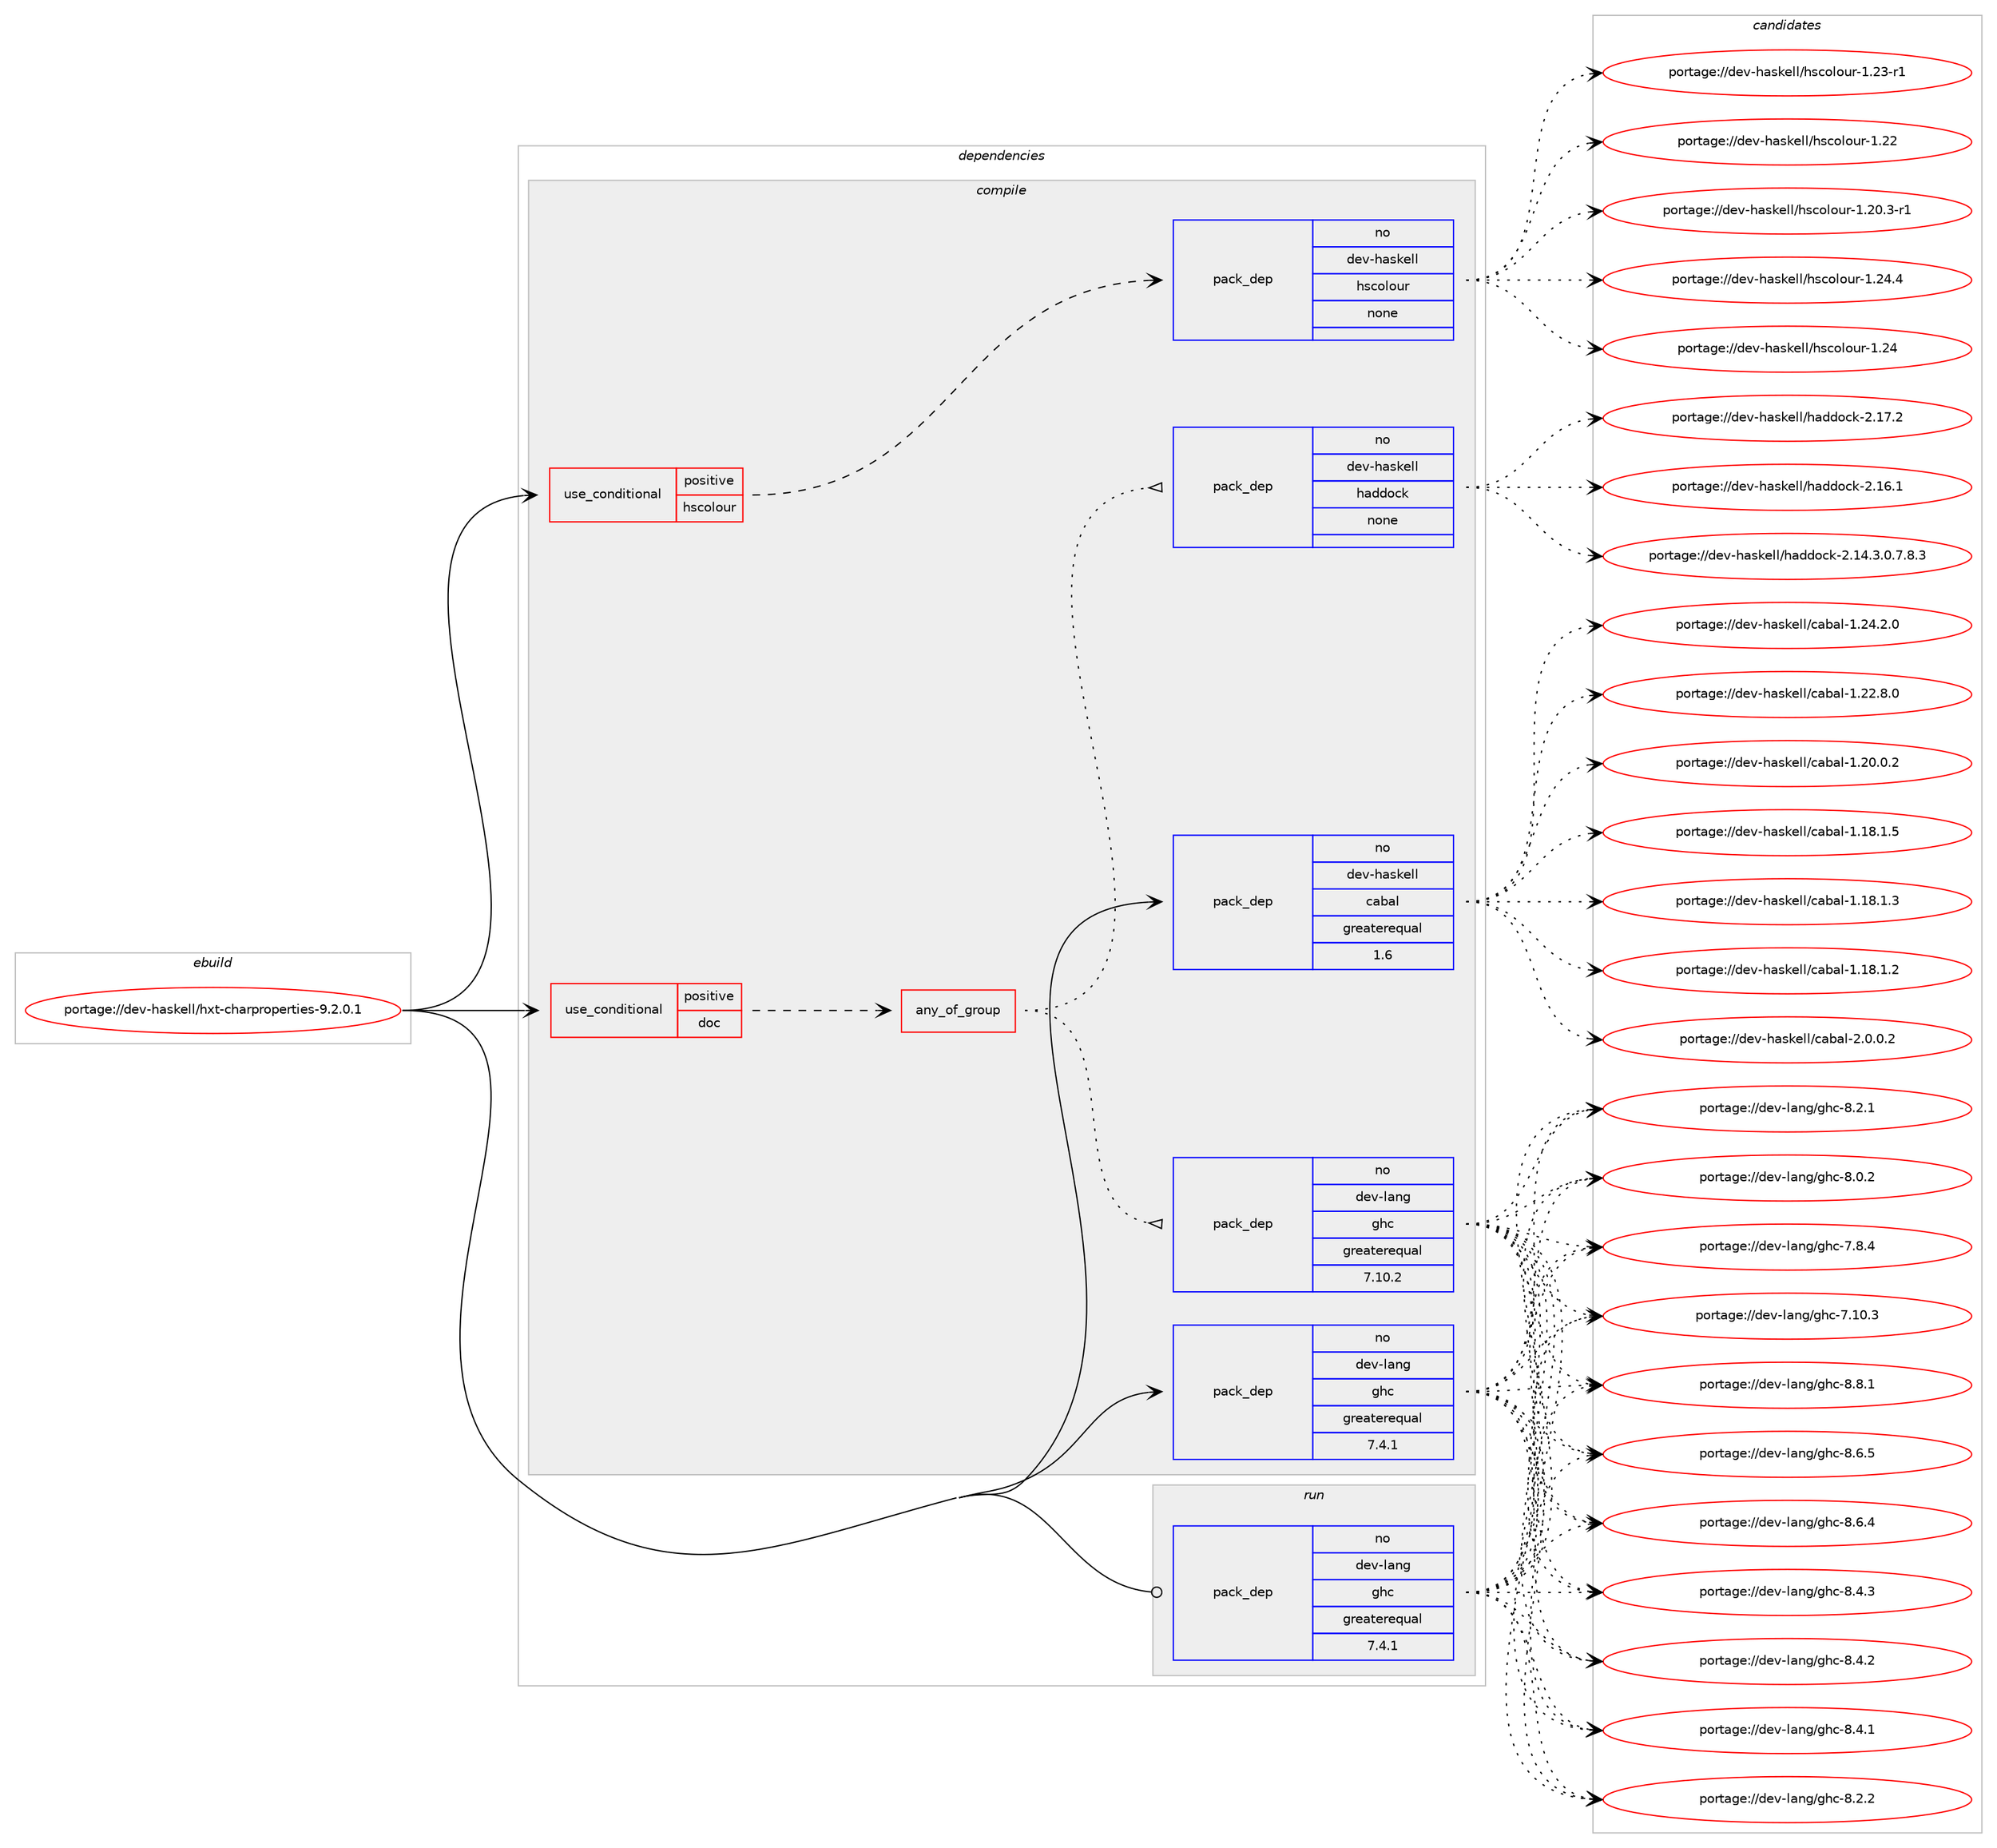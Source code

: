 digraph prolog {

# *************
# Graph options
# *************

newrank=true;
concentrate=true;
compound=true;
graph [rankdir=LR,fontname=Helvetica,fontsize=10,ranksep=1.5];#, ranksep=2.5, nodesep=0.2];
edge  [arrowhead=vee];
node  [fontname=Helvetica,fontsize=10];

# **********
# The ebuild
# **********

subgraph cluster_leftcol {
color=gray;
rank=same;
label=<<i>ebuild</i>>;
id [label="portage://dev-haskell/hxt-charproperties-9.2.0.1", color=red, width=4, href="../dev-haskell/hxt-charproperties-9.2.0.1.svg"];
}

# ****************
# The dependencies
# ****************

subgraph cluster_midcol {
color=gray;
label=<<i>dependencies</i>>;
subgraph cluster_compile {
fillcolor="#eeeeee";
style=filled;
label=<<i>compile</i>>;
subgraph cond133130 {
dependency555670 [label=<<TABLE BORDER="0" CELLBORDER="1" CELLSPACING="0" CELLPADDING="4"><TR><TD ROWSPAN="3" CELLPADDING="10">use_conditional</TD></TR><TR><TD>positive</TD></TR><TR><TD>doc</TD></TR></TABLE>>, shape=none, color=red];
subgraph any6187 {
dependency555671 [label=<<TABLE BORDER="0" CELLBORDER="1" CELLSPACING="0" CELLPADDING="4"><TR><TD CELLPADDING="10">any_of_group</TD></TR></TABLE>>, shape=none, color=red];subgraph pack416116 {
dependency555672 [label=<<TABLE BORDER="0" CELLBORDER="1" CELLSPACING="0" CELLPADDING="4" WIDTH="220"><TR><TD ROWSPAN="6" CELLPADDING="30">pack_dep</TD></TR><TR><TD WIDTH="110">no</TD></TR><TR><TD>dev-haskell</TD></TR><TR><TD>haddock</TD></TR><TR><TD>none</TD></TR><TR><TD></TD></TR></TABLE>>, shape=none, color=blue];
}
dependency555671:e -> dependency555672:w [weight=20,style="dotted",arrowhead="oinv"];
subgraph pack416117 {
dependency555673 [label=<<TABLE BORDER="0" CELLBORDER="1" CELLSPACING="0" CELLPADDING="4" WIDTH="220"><TR><TD ROWSPAN="6" CELLPADDING="30">pack_dep</TD></TR><TR><TD WIDTH="110">no</TD></TR><TR><TD>dev-lang</TD></TR><TR><TD>ghc</TD></TR><TR><TD>greaterequal</TD></TR><TR><TD>7.10.2</TD></TR></TABLE>>, shape=none, color=blue];
}
dependency555671:e -> dependency555673:w [weight=20,style="dotted",arrowhead="oinv"];
}
dependency555670:e -> dependency555671:w [weight=20,style="dashed",arrowhead="vee"];
}
id:e -> dependency555670:w [weight=20,style="solid",arrowhead="vee"];
subgraph cond133131 {
dependency555674 [label=<<TABLE BORDER="0" CELLBORDER="1" CELLSPACING="0" CELLPADDING="4"><TR><TD ROWSPAN="3" CELLPADDING="10">use_conditional</TD></TR><TR><TD>positive</TD></TR><TR><TD>hscolour</TD></TR></TABLE>>, shape=none, color=red];
subgraph pack416118 {
dependency555675 [label=<<TABLE BORDER="0" CELLBORDER="1" CELLSPACING="0" CELLPADDING="4" WIDTH="220"><TR><TD ROWSPAN="6" CELLPADDING="30">pack_dep</TD></TR><TR><TD WIDTH="110">no</TD></TR><TR><TD>dev-haskell</TD></TR><TR><TD>hscolour</TD></TR><TR><TD>none</TD></TR><TR><TD></TD></TR></TABLE>>, shape=none, color=blue];
}
dependency555674:e -> dependency555675:w [weight=20,style="dashed",arrowhead="vee"];
}
id:e -> dependency555674:w [weight=20,style="solid",arrowhead="vee"];
subgraph pack416119 {
dependency555676 [label=<<TABLE BORDER="0" CELLBORDER="1" CELLSPACING="0" CELLPADDING="4" WIDTH="220"><TR><TD ROWSPAN="6" CELLPADDING="30">pack_dep</TD></TR><TR><TD WIDTH="110">no</TD></TR><TR><TD>dev-haskell</TD></TR><TR><TD>cabal</TD></TR><TR><TD>greaterequal</TD></TR><TR><TD>1.6</TD></TR></TABLE>>, shape=none, color=blue];
}
id:e -> dependency555676:w [weight=20,style="solid",arrowhead="vee"];
subgraph pack416120 {
dependency555677 [label=<<TABLE BORDER="0" CELLBORDER="1" CELLSPACING="0" CELLPADDING="4" WIDTH="220"><TR><TD ROWSPAN="6" CELLPADDING="30">pack_dep</TD></TR><TR><TD WIDTH="110">no</TD></TR><TR><TD>dev-lang</TD></TR><TR><TD>ghc</TD></TR><TR><TD>greaterequal</TD></TR><TR><TD>7.4.1</TD></TR></TABLE>>, shape=none, color=blue];
}
id:e -> dependency555677:w [weight=20,style="solid",arrowhead="vee"];
}
subgraph cluster_compileandrun {
fillcolor="#eeeeee";
style=filled;
label=<<i>compile and run</i>>;
}
subgraph cluster_run {
fillcolor="#eeeeee";
style=filled;
label=<<i>run</i>>;
subgraph pack416121 {
dependency555678 [label=<<TABLE BORDER="0" CELLBORDER="1" CELLSPACING="0" CELLPADDING="4" WIDTH="220"><TR><TD ROWSPAN="6" CELLPADDING="30">pack_dep</TD></TR><TR><TD WIDTH="110">no</TD></TR><TR><TD>dev-lang</TD></TR><TR><TD>ghc</TD></TR><TR><TD>greaterequal</TD></TR><TR><TD>7.4.1</TD></TR></TABLE>>, shape=none, color=blue];
}
id:e -> dependency555678:w [weight=20,style="solid",arrowhead="odot"];
}
}

# **************
# The candidates
# **************

subgraph cluster_choices {
rank=same;
color=gray;
label=<<i>candidates</i>>;

subgraph choice416116 {
color=black;
nodesep=1;
choice100101118451049711510710110810847104971001001119910745504649554650 [label="portage://dev-haskell/haddock-2.17.2", color=red, width=4,href="../dev-haskell/haddock-2.17.2.svg"];
choice100101118451049711510710110810847104971001001119910745504649544649 [label="portage://dev-haskell/haddock-2.16.1", color=red, width=4,href="../dev-haskell/haddock-2.16.1.svg"];
choice1001011184510497115107101108108471049710010011199107455046495246514648465546564651 [label="portage://dev-haskell/haddock-2.14.3.0.7.8.3", color=red, width=4,href="../dev-haskell/haddock-2.14.3.0.7.8.3.svg"];
dependency555672:e -> choice100101118451049711510710110810847104971001001119910745504649554650:w [style=dotted,weight="100"];
dependency555672:e -> choice100101118451049711510710110810847104971001001119910745504649544649:w [style=dotted,weight="100"];
dependency555672:e -> choice1001011184510497115107101108108471049710010011199107455046495246514648465546564651:w [style=dotted,weight="100"];
}
subgraph choice416117 {
color=black;
nodesep=1;
choice10010111845108971101034710310499455646564649 [label="portage://dev-lang/ghc-8.8.1", color=red, width=4,href="../dev-lang/ghc-8.8.1.svg"];
choice10010111845108971101034710310499455646544653 [label="portage://dev-lang/ghc-8.6.5", color=red, width=4,href="../dev-lang/ghc-8.6.5.svg"];
choice10010111845108971101034710310499455646544652 [label="portage://dev-lang/ghc-8.6.4", color=red, width=4,href="../dev-lang/ghc-8.6.4.svg"];
choice10010111845108971101034710310499455646524651 [label="portage://dev-lang/ghc-8.4.3", color=red, width=4,href="../dev-lang/ghc-8.4.3.svg"];
choice10010111845108971101034710310499455646524650 [label="portage://dev-lang/ghc-8.4.2", color=red, width=4,href="../dev-lang/ghc-8.4.2.svg"];
choice10010111845108971101034710310499455646524649 [label="portage://dev-lang/ghc-8.4.1", color=red, width=4,href="../dev-lang/ghc-8.4.1.svg"];
choice10010111845108971101034710310499455646504650 [label="portage://dev-lang/ghc-8.2.2", color=red, width=4,href="../dev-lang/ghc-8.2.2.svg"];
choice10010111845108971101034710310499455646504649 [label="portage://dev-lang/ghc-8.2.1", color=red, width=4,href="../dev-lang/ghc-8.2.1.svg"];
choice10010111845108971101034710310499455646484650 [label="portage://dev-lang/ghc-8.0.2", color=red, width=4,href="../dev-lang/ghc-8.0.2.svg"];
choice10010111845108971101034710310499455546564652 [label="portage://dev-lang/ghc-7.8.4", color=red, width=4,href="../dev-lang/ghc-7.8.4.svg"];
choice1001011184510897110103471031049945554649484651 [label="portage://dev-lang/ghc-7.10.3", color=red, width=4,href="../dev-lang/ghc-7.10.3.svg"];
dependency555673:e -> choice10010111845108971101034710310499455646564649:w [style=dotted,weight="100"];
dependency555673:e -> choice10010111845108971101034710310499455646544653:w [style=dotted,weight="100"];
dependency555673:e -> choice10010111845108971101034710310499455646544652:w [style=dotted,weight="100"];
dependency555673:e -> choice10010111845108971101034710310499455646524651:w [style=dotted,weight="100"];
dependency555673:e -> choice10010111845108971101034710310499455646524650:w [style=dotted,weight="100"];
dependency555673:e -> choice10010111845108971101034710310499455646524649:w [style=dotted,weight="100"];
dependency555673:e -> choice10010111845108971101034710310499455646504650:w [style=dotted,weight="100"];
dependency555673:e -> choice10010111845108971101034710310499455646504649:w [style=dotted,weight="100"];
dependency555673:e -> choice10010111845108971101034710310499455646484650:w [style=dotted,weight="100"];
dependency555673:e -> choice10010111845108971101034710310499455546564652:w [style=dotted,weight="100"];
dependency555673:e -> choice1001011184510897110103471031049945554649484651:w [style=dotted,weight="100"];
}
subgraph choice416118 {
color=black;
nodesep=1;
choice1001011184510497115107101108108471041159911110811111711445494650524652 [label="portage://dev-haskell/hscolour-1.24.4", color=red, width=4,href="../dev-haskell/hscolour-1.24.4.svg"];
choice100101118451049711510710110810847104115991111081111171144549465052 [label="portage://dev-haskell/hscolour-1.24", color=red, width=4,href="../dev-haskell/hscolour-1.24.svg"];
choice1001011184510497115107101108108471041159911110811111711445494650514511449 [label="portage://dev-haskell/hscolour-1.23-r1", color=red, width=4,href="../dev-haskell/hscolour-1.23-r1.svg"];
choice100101118451049711510710110810847104115991111081111171144549465050 [label="portage://dev-haskell/hscolour-1.22", color=red, width=4,href="../dev-haskell/hscolour-1.22.svg"];
choice10010111845104971151071011081084710411599111108111117114454946504846514511449 [label="portage://dev-haskell/hscolour-1.20.3-r1", color=red, width=4,href="../dev-haskell/hscolour-1.20.3-r1.svg"];
dependency555675:e -> choice1001011184510497115107101108108471041159911110811111711445494650524652:w [style=dotted,weight="100"];
dependency555675:e -> choice100101118451049711510710110810847104115991111081111171144549465052:w [style=dotted,weight="100"];
dependency555675:e -> choice1001011184510497115107101108108471041159911110811111711445494650514511449:w [style=dotted,weight="100"];
dependency555675:e -> choice100101118451049711510710110810847104115991111081111171144549465050:w [style=dotted,weight="100"];
dependency555675:e -> choice10010111845104971151071011081084710411599111108111117114454946504846514511449:w [style=dotted,weight="100"];
}
subgraph choice416119 {
color=black;
nodesep=1;
choice100101118451049711510710110810847999798971084550464846484650 [label="portage://dev-haskell/cabal-2.0.0.2", color=red, width=4,href="../dev-haskell/cabal-2.0.0.2.svg"];
choice10010111845104971151071011081084799979897108454946505246504648 [label="portage://dev-haskell/cabal-1.24.2.0", color=red, width=4,href="../dev-haskell/cabal-1.24.2.0.svg"];
choice10010111845104971151071011081084799979897108454946505046564648 [label="portage://dev-haskell/cabal-1.22.8.0", color=red, width=4,href="../dev-haskell/cabal-1.22.8.0.svg"];
choice10010111845104971151071011081084799979897108454946504846484650 [label="portage://dev-haskell/cabal-1.20.0.2", color=red, width=4,href="../dev-haskell/cabal-1.20.0.2.svg"];
choice10010111845104971151071011081084799979897108454946495646494653 [label="portage://dev-haskell/cabal-1.18.1.5", color=red, width=4,href="../dev-haskell/cabal-1.18.1.5.svg"];
choice10010111845104971151071011081084799979897108454946495646494651 [label="portage://dev-haskell/cabal-1.18.1.3", color=red, width=4,href="../dev-haskell/cabal-1.18.1.3.svg"];
choice10010111845104971151071011081084799979897108454946495646494650 [label="portage://dev-haskell/cabal-1.18.1.2", color=red, width=4,href="../dev-haskell/cabal-1.18.1.2.svg"];
dependency555676:e -> choice100101118451049711510710110810847999798971084550464846484650:w [style=dotted,weight="100"];
dependency555676:e -> choice10010111845104971151071011081084799979897108454946505246504648:w [style=dotted,weight="100"];
dependency555676:e -> choice10010111845104971151071011081084799979897108454946505046564648:w [style=dotted,weight="100"];
dependency555676:e -> choice10010111845104971151071011081084799979897108454946504846484650:w [style=dotted,weight="100"];
dependency555676:e -> choice10010111845104971151071011081084799979897108454946495646494653:w [style=dotted,weight="100"];
dependency555676:e -> choice10010111845104971151071011081084799979897108454946495646494651:w [style=dotted,weight="100"];
dependency555676:e -> choice10010111845104971151071011081084799979897108454946495646494650:w [style=dotted,weight="100"];
}
subgraph choice416120 {
color=black;
nodesep=1;
choice10010111845108971101034710310499455646564649 [label="portage://dev-lang/ghc-8.8.1", color=red, width=4,href="../dev-lang/ghc-8.8.1.svg"];
choice10010111845108971101034710310499455646544653 [label="portage://dev-lang/ghc-8.6.5", color=red, width=4,href="../dev-lang/ghc-8.6.5.svg"];
choice10010111845108971101034710310499455646544652 [label="portage://dev-lang/ghc-8.6.4", color=red, width=4,href="../dev-lang/ghc-8.6.4.svg"];
choice10010111845108971101034710310499455646524651 [label="portage://dev-lang/ghc-8.4.3", color=red, width=4,href="../dev-lang/ghc-8.4.3.svg"];
choice10010111845108971101034710310499455646524650 [label="portage://dev-lang/ghc-8.4.2", color=red, width=4,href="../dev-lang/ghc-8.4.2.svg"];
choice10010111845108971101034710310499455646524649 [label="portage://dev-lang/ghc-8.4.1", color=red, width=4,href="../dev-lang/ghc-8.4.1.svg"];
choice10010111845108971101034710310499455646504650 [label="portage://dev-lang/ghc-8.2.2", color=red, width=4,href="../dev-lang/ghc-8.2.2.svg"];
choice10010111845108971101034710310499455646504649 [label="portage://dev-lang/ghc-8.2.1", color=red, width=4,href="../dev-lang/ghc-8.2.1.svg"];
choice10010111845108971101034710310499455646484650 [label="portage://dev-lang/ghc-8.0.2", color=red, width=4,href="../dev-lang/ghc-8.0.2.svg"];
choice10010111845108971101034710310499455546564652 [label="portage://dev-lang/ghc-7.8.4", color=red, width=4,href="../dev-lang/ghc-7.8.4.svg"];
choice1001011184510897110103471031049945554649484651 [label="portage://dev-lang/ghc-7.10.3", color=red, width=4,href="../dev-lang/ghc-7.10.3.svg"];
dependency555677:e -> choice10010111845108971101034710310499455646564649:w [style=dotted,weight="100"];
dependency555677:e -> choice10010111845108971101034710310499455646544653:w [style=dotted,weight="100"];
dependency555677:e -> choice10010111845108971101034710310499455646544652:w [style=dotted,weight="100"];
dependency555677:e -> choice10010111845108971101034710310499455646524651:w [style=dotted,weight="100"];
dependency555677:e -> choice10010111845108971101034710310499455646524650:w [style=dotted,weight="100"];
dependency555677:e -> choice10010111845108971101034710310499455646524649:w [style=dotted,weight="100"];
dependency555677:e -> choice10010111845108971101034710310499455646504650:w [style=dotted,weight="100"];
dependency555677:e -> choice10010111845108971101034710310499455646504649:w [style=dotted,weight="100"];
dependency555677:e -> choice10010111845108971101034710310499455646484650:w [style=dotted,weight="100"];
dependency555677:e -> choice10010111845108971101034710310499455546564652:w [style=dotted,weight="100"];
dependency555677:e -> choice1001011184510897110103471031049945554649484651:w [style=dotted,weight="100"];
}
subgraph choice416121 {
color=black;
nodesep=1;
choice10010111845108971101034710310499455646564649 [label="portage://dev-lang/ghc-8.8.1", color=red, width=4,href="../dev-lang/ghc-8.8.1.svg"];
choice10010111845108971101034710310499455646544653 [label="portage://dev-lang/ghc-8.6.5", color=red, width=4,href="../dev-lang/ghc-8.6.5.svg"];
choice10010111845108971101034710310499455646544652 [label="portage://dev-lang/ghc-8.6.4", color=red, width=4,href="../dev-lang/ghc-8.6.4.svg"];
choice10010111845108971101034710310499455646524651 [label="portage://dev-lang/ghc-8.4.3", color=red, width=4,href="../dev-lang/ghc-8.4.3.svg"];
choice10010111845108971101034710310499455646524650 [label="portage://dev-lang/ghc-8.4.2", color=red, width=4,href="../dev-lang/ghc-8.4.2.svg"];
choice10010111845108971101034710310499455646524649 [label="portage://dev-lang/ghc-8.4.1", color=red, width=4,href="../dev-lang/ghc-8.4.1.svg"];
choice10010111845108971101034710310499455646504650 [label="portage://dev-lang/ghc-8.2.2", color=red, width=4,href="../dev-lang/ghc-8.2.2.svg"];
choice10010111845108971101034710310499455646504649 [label="portage://dev-lang/ghc-8.2.1", color=red, width=4,href="../dev-lang/ghc-8.2.1.svg"];
choice10010111845108971101034710310499455646484650 [label="portage://dev-lang/ghc-8.0.2", color=red, width=4,href="../dev-lang/ghc-8.0.2.svg"];
choice10010111845108971101034710310499455546564652 [label="portage://dev-lang/ghc-7.8.4", color=red, width=4,href="../dev-lang/ghc-7.8.4.svg"];
choice1001011184510897110103471031049945554649484651 [label="portage://dev-lang/ghc-7.10.3", color=red, width=4,href="../dev-lang/ghc-7.10.3.svg"];
dependency555678:e -> choice10010111845108971101034710310499455646564649:w [style=dotted,weight="100"];
dependency555678:e -> choice10010111845108971101034710310499455646544653:w [style=dotted,weight="100"];
dependency555678:e -> choice10010111845108971101034710310499455646544652:w [style=dotted,weight="100"];
dependency555678:e -> choice10010111845108971101034710310499455646524651:w [style=dotted,weight="100"];
dependency555678:e -> choice10010111845108971101034710310499455646524650:w [style=dotted,weight="100"];
dependency555678:e -> choice10010111845108971101034710310499455646524649:w [style=dotted,weight="100"];
dependency555678:e -> choice10010111845108971101034710310499455646504650:w [style=dotted,weight="100"];
dependency555678:e -> choice10010111845108971101034710310499455646504649:w [style=dotted,weight="100"];
dependency555678:e -> choice10010111845108971101034710310499455646484650:w [style=dotted,weight="100"];
dependency555678:e -> choice10010111845108971101034710310499455546564652:w [style=dotted,weight="100"];
dependency555678:e -> choice1001011184510897110103471031049945554649484651:w [style=dotted,weight="100"];
}
}

}
